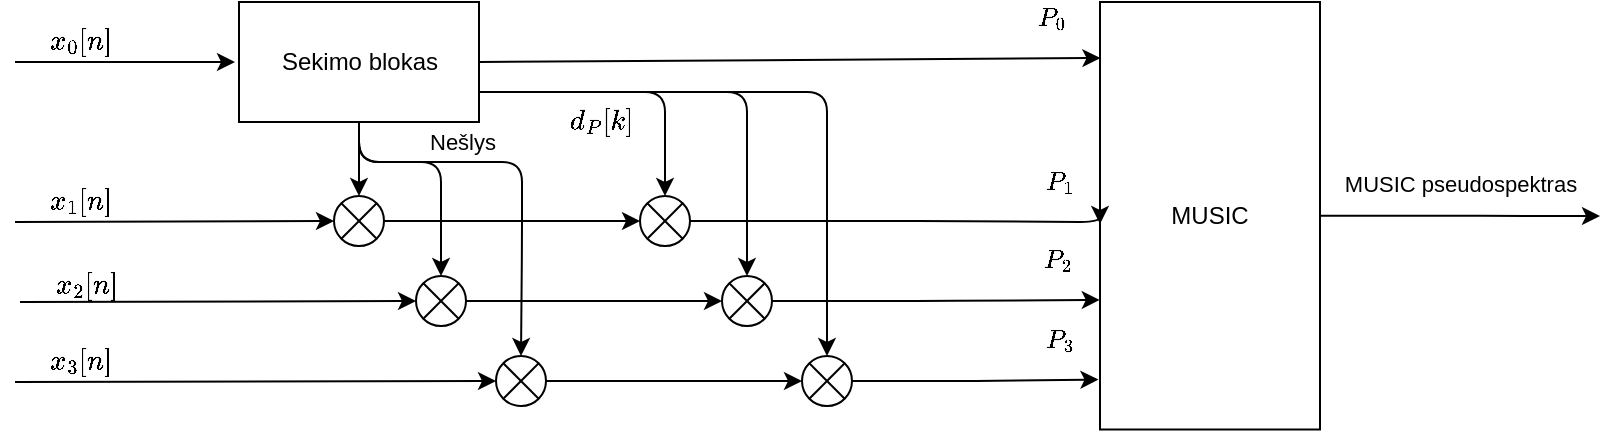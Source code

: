 <mxfile>
    <diagram id="_uO6bgUFnsAU4fkTNqeo" name="Page-1">
        <mxGraphModel dx="844" dy="1568" grid="1" gridSize="10" guides="1" tooltips="1" connect="1" arrows="1" fold="1" page="1" pageScale="1" pageWidth="850" pageHeight="1100" math="1" shadow="0">
            <root>
                <mxCell id="0"/>
                <mxCell id="1" parent="0"/>
                <mxCell id="132" style="edgeStyle=orthogonalEdgeStyle;html=1;exitX=1;exitY=0.5;exitDx=0;exitDy=0;" parent="1" source="71" edge="1">
                    <mxGeometry relative="1" as="geometry">
                        <mxPoint x="850" y="443" as="targetPoint"/>
                    </mxGeometry>
                </mxCell>
                <mxCell id="133" value="MUSIC pseudospektras" style="edgeLabel;html=1;align=center;verticalAlign=middle;resizable=0;points=[];" parent="132" vertex="1" connectable="0">
                    <mxGeometry x="0.194" y="2" relative="1" as="geometry">
                        <mxPoint x="-14" y="-15" as="offset"/>
                    </mxGeometry>
                </mxCell>
                <mxCell id="71" value="MUSIC" style="rounded=0;whiteSpace=wrap;html=1;" parent="1" vertex="1">
                    <mxGeometry x="600" y="336" width="110" height="213.75" as="geometry"/>
                </mxCell>
                <mxCell id="87" style="edgeStyle=none;html=1;exitX=0.5;exitY=1;exitDx=0;exitDy=0;entryX=0.5;entryY=0;entryDx=0;entryDy=0;" parent="1" source="72" target="77" edge="1">
                    <mxGeometry relative="1" as="geometry"/>
                </mxCell>
                <mxCell id="88" value="Nešlys" style="edgeLabel;html=1;align=center;verticalAlign=middle;resizable=0;points=[];" parent="87" vertex="1" connectable="0">
                    <mxGeometry x="-0.622" y="-1" relative="1" as="geometry">
                        <mxPoint x="52" y="3" as="offset"/>
                    </mxGeometry>
                </mxCell>
                <mxCell id="101" style="edgeStyle=none;html=1;exitX=1;exitY=0.5;exitDx=0;exitDy=0;entryX=0.002;entryY=0.131;entryDx=0;entryDy=0;entryPerimeter=0;" parent="1" source="72" target="71" edge="1">
                    <mxGeometry relative="1" as="geometry"/>
                </mxCell>
                <mxCell id="102" value="$$P_0$$" style="edgeLabel;html=1;align=center;verticalAlign=middle;resizable=0;points=[];" parent="101" vertex="1" connectable="0">
                    <mxGeometry x="0.738" y="2" relative="1" as="geometry">
                        <mxPoint x="16" y="-19" as="offset"/>
                    </mxGeometry>
                </mxCell>
                <mxCell id="116" style="edgeStyle=orthogonalEdgeStyle;html=1;exitX=0.5;exitY=1;exitDx=0;exitDy=0;entryX=0.5;entryY=0;entryDx=0;entryDy=0;" parent="1" source="72" target="95" edge="1">
                    <mxGeometry relative="1" as="geometry">
                        <Array as="points">
                            <mxPoint x="230" y="416"/>
                            <mxPoint x="271" y="416"/>
                        </Array>
                    </mxGeometry>
                </mxCell>
                <mxCell id="117" style="edgeStyle=orthogonalEdgeStyle;html=1;exitX=0.5;exitY=1;exitDx=0;exitDy=0;entryX=0.5;entryY=0;entryDx=0;entryDy=0;" parent="1" source="72" target="98" edge="1">
                    <mxGeometry relative="1" as="geometry">
                        <Array as="points">
                            <mxPoint x="230" y="416"/>
                            <mxPoint x="311" y="416"/>
                            <mxPoint x="311" y="455"/>
                            <mxPoint x="311" y="455"/>
                        </Array>
                    </mxGeometry>
                </mxCell>
                <mxCell id="122" style="edgeStyle=orthogonalEdgeStyle;html=1;exitX=1;exitY=0.75;exitDx=0;exitDy=0;entryX=0.5;entryY=0;entryDx=0;entryDy=0;" parent="1" source="72" target="107" edge="1">
                    <mxGeometry relative="1" as="geometry"/>
                </mxCell>
                <mxCell id="124" style="edgeStyle=orthogonalEdgeStyle;html=1;exitX=1;exitY=0.75;exitDx=0;exitDy=0;entryX=0.5;entryY=0;entryDx=0;entryDy=0;" parent="1" source="72" target="110" edge="1">
                    <mxGeometry relative="1" as="geometry"/>
                </mxCell>
                <mxCell id="125" style="edgeStyle=orthogonalEdgeStyle;html=1;exitX=1;exitY=0.75;exitDx=0;exitDy=0;entryX=0.5;entryY=0;entryDx=0;entryDy=0;" parent="1" source="72" target="113" edge="1">
                    <mxGeometry relative="1" as="geometry"/>
                </mxCell>
                <mxCell id="72" value="Sekimo blokas" style="rounded=0;whiteSpace=wrap;html=1;" parent="1" vertex="1">
                    <mxGeometry x="169.5" y="336" width="120" height="60" as="geometry"/>
                </mxCell>
                <mxCell id="74" value="$$x_{0}[n]$$" style="text;html=1;align=center;verticalAlign=middle;resizable=0;points=[];autosize=1;strokeColor=none;fillColor=none;" parent="1" vertex="1">
                    <mxGeometry x="50" y="346" width="80" height="20" as="geometry"/>
                </mxCell>
                <mxCell id="75" value="" style="endArrow=classic;html=1;entryX=0;entryY=0.5;entryDx=0;entryDy=0;" parent="1" edge="1">
                    <mxGeometry width="50" height="50" relative="1" as="geometry">
                        <mxPoint x="57.5" y="366.0" as="sourcePoint"/>
                        <mxPoint x="167.5" y="366.0" as="targetPoint"/>
                    </mxGeometry>
                </mxCell>
                <mxCell id="80" value="$$x_{1}[n]$$" style="text;html=1;align=center;verticalAlign=middle;resizable=0;points=[];autosize=1;strokeColor=none;fillColor=none;" parent="1" vertex="1">
                    <mxGeometry x="50" y="426" width="80" height="20" as="geometry"/>
                </mxCell>
                <mxCell id="81" value="" style="endArrow=classic;html=1;entryX=0;entryY=0.5;entryDx=0;entryDy=0;" parent="1" target="77" edge="1">
                    <mxGeometry width="50" height="50" relative="1" as="geometry">
                        <mxPoint x="57.5" y="446.0" as="sourcePoint"/>
                        <mxPoint x="167.5" y="446.0" as="targetPoint"/>
                    </mxGeometry>
                </mxCell>
                <mxCell id="82" value="$$x_{2}[n]$$" style="text;html=1;align=center;verticalAlign=middle;resizable=0;points=[];autosize=1;strokeColor=none;fillColor=none;" parent="1" vertex="1">
                    <mxGeometry x="52.5" y="468.16" width="80" height="20" as="geometry"/>
                </mxCell>
                <mxCell id="83" value="" style="endArrow=classic;html=1;entryX=0;entryY=0.5;entryDx=0;entryDy=0;" parent="1" target="95" edge="1">
                    <mxGeometry width="50" height="50" relative="1" as="geometry">
                        <mxPoint x="60" y="486" as="sourcePoint"/>
                        <mxPoint x="167.5" y="488.16" as="targetPoint"/>
                    </mxGeometry>
                </mxCell>
                <mxCell id="84" value="$$x_{3}[n]$$" style="text;html=1;align=center;verticalAlign=middle;resizable=0;points=[];autosize=1;strokeColor=none;fillColor=none;" parent="1" vertex="1">
                    <mxGeometry x="50" y="506" width="80" height="20" as="geometry"/>
                </mxCell>
                <mxCell id="85" value="" style="endArrow=classic;html=1;entryX=0;entryY=0.5;entryDx=0;entryDy=0;" parent="1" target="98" edge="1">
                    <mxGeometry width="50" height="50" relative="1" as="geometry">
                        <mxPoint x="57.5" y="526.0" as="sourcePoint"/>
                        <mxPoint x="167.5" y="526.0" as="targetPoint"/>
                    </mxGeometry>
                </mxCell>
                <mxCell id="118" style="edgeStyle=orthogonalEdgeStyle;html=1;exitX=1;exitY=0.5;exitDx=0;exitDy=0;entryX=0;entryY=0.5;entryDx=0;entryDy=0;" parent="1" source="77" target="107" edge="1">
                    <mxGeometry relative="1" as="geometry"/>
                </mxCell>
                <mxCell id="77" value="" style="ellipse;whiteSpace=wrap;html=1;aspect=fixed;" parent="1" vertex="1">
                    <mxGeometry x="217" y="433" width="25" height="25" as="geometry"/>
                </mxCell>
                <mxCell id="78" value="" style="endArrow=none;html=1;exitX=0;exitY=1;exitDx=0;exitDy=0;entryX=1;entryY=0;entryDx=0;entryDy=0;" parent="1" source="77" target="77" edge="1">
                    <mxGeometry width="50" height="50" relative="1" as="geometry">
                        <mxPoint x="12" y="523" as="sourcePoint"/>
                        <mxPoint x="43.25" y="485.5" as="targetPoint"/>
                    </mxGeometry>
                </mxCell>
                <mxCell id="79" value="" style="endArrow=none;html=1;exitX=1;exitY=1;exitDx=0;exitDy=0;entryX=0;entryY=0;entryDx=0;entryDy=0;" parent="1" source="77" target="77" edge="1">
                    <mxGeometry width="50" height="50" relative="1" as="geometry">
                        <mxPoint x="-3.089" y="518.607" as="sourcePoint"/>
                        <mxPoint x="14.589" y="497.393" as="targetPoint"/>
                    </mxGeometry>
                </mxCell>
                <mxCell id="119" style="edgeStyle=orthogonalEdgeStyle;html=1;exitX=1;exitY=0.5;exitDx=0;exitDy=0;entryX=0;entryY=0.5;entryDx=0;entryDy=0;" parent="1" source="95" target="110" edge="1">
                    <mxGeometry relative="1" as="geometry"/>
                </mxCell>
                <mxCell id="95" value="" style="ellipse;whiteSpace=wrap;html=1;aspect=fixed;" parent="1" vertex="1">
                    <mxGeometry x="258" y="473" width="25" height="25" as="geometry"/>
                </mxCell>
                <mxCell id="96" value="" style="endArrow=none;html=1;exitX=0;exitY=1;exitDx=0;exitDy=0;entryX=1;entryY=0;entryDx=0;entryDy=0;" parent="1" source="95" target="95" edge="1">
                    <mxGeometry width="50" height="50" relative="1" as="geometry">
                        <mxPoint x="53" y="563" as="sourcePoint"/>
                        <mxPoint x="84.25" y="525.5" as="targetPoint"/>
                    </mxGeometry>
                </mxCell>
                <mxCell id="97" value="" style="endArrow=none;html=1;exitX=1;exitY=1;exitDx=0;exitDy=0;entryX=0;entryY=0;entryDx=0;entryDy=0;" parent="1" source="95" target="95" edge="1">
                    <mxGeometry width="50" height="50" relative="1" as="geometry">
                        <mxPoint x="37.911" y="558.607" as="sourcePoint"/>
                        <mxPoint x="55.589" y="537.393" as="targetPoint"/>
                    </mxGeometry>
                </mxCell>
                <mxCell id="121" style="edgeStyle=orthogonalEdgeStyle;html=1;exitX=1;exitY=0.5;exitDx=0;exitDy=0;entryX=0;entryY=0.5;entryDx=0;entryDy=0;" parent="1" source="98" target="113" edge="1">
                    <mxGeometry relative="1" as="geometry"/>
                </mxCell>
                <mxCell id="98" value="" style="ellipse;whiteSpace=wrap;html=1;aspect=fixed;" parent="1" vertex="1">
                    <mxGeometry x="298" y="513" width="25" height="25" as="geometry"/>
                </mxCell>
                <mxCell id="99" value="" style="endArrow=none;html=1;exitX=0;exitY=1;exitDx=0;exitDy=0;entryX=1;entryY=0;entryDx=0;entryDy=0;" parent="1" source="98" target="98" edge="1">
                    <mxGeometry width="50" height="50" relative="1" as="geometry">
                        <mxPoint x="42" y="553" as="sourcePoint"/>
                        <mxPoint x="73.25" y="515.5" as="targetPoint"/>
                    </mxGeometry>
                </mxCell>
                <mxCell id="100" value="" style="endArrow=none;html=1;exitX=1;exitY=1;exitDx=0;exitDy=0;entryX=0;entryY=0;entryDx=0;entryDy=0;" parent="1" source="98" target="98" edge="1">
                    <mxGeometry width="50" height="50" relative="1" as="geometry">
                        <mxPoint x="26.911" y="548.607" as="sourcePoint"/>
                        <mxPoint x="44.589" y="527.393" as="targetPoint"/>
                    </mxGeometry>
                </mxCell>
                <mxCell id="126" style="edgeStyle=orthogonalEdgeStyle;html=1;exitX=1;exitY=0.5;exitDx=0;exitDy=0;" parent="1" source="107" edge="1">
                    <mxGeometry relative="1" as="geometry">
                        <mxPoint x="600" y="447" as="targetPoint"/>
                        <Array as="points">
                            <mxPoint x="498" y="446"/>
                            <mxPoint x="600" y="446"/>
                        </Array>
                    </mxGeometry>
                </mxCell>
                <mxCell id="107" value="" style="ellipse;whiteSpace=wrap;html=1;aspect=fixed;" parent="1" vertex="1">
                    <mxGeometry x="370" y="433" width="25" height="25" as="geometry"/>
                </mxCell>
                <mxCell id="108" value="" style="endArrow=none;html=1;exitX=0;exitY=1;exitDx=0;exitDy=0;entryX=1;entryY=0;entryDx=0;entryDy=0;" parent="1" source="107" target="107" edge="1">
                    <mxGeometry width="50" height="50" relative="1" as="geometry">
                        <mxPoint x="165" y="523" as="sourcePoint"/>
                        <mxPoint x="196.25" y="485.5" as="targetPoint"/>
                    </mxGeometry>
                </mxCell>
                <mxCell id="109" value="" style="endArrow=none;html=1;exitX=1;exitY=1;exitDx=0;exitDy=0;entryX=0;entryY=0;entryDx=0;entryDy=0;" parent="1" source="107" target="107" edge="1">
                    <mxGeometry width="50" height="50" relative="1" as="geometry">
                        <mxPoint x="149.911" y="518.607" as="sourcePoint"/>
                        <mxPoint x="167.589" y="497.393" as="targetPoint"/>
                    </mxGeometry>
                </mxCell>
                <mxCell id="127" style="edgeStyle=orthogonalEdgeStyle;html=1;exitX=1;exitY=0.5;exitDx=0;exitDy=0;entryX=-0.001;entryY=0.697;entryDx=0;entryDy=0;entryPerimeter=0;" parent="1" source="110" target="71" edge="1">
                    <mxGeometry relative="1" as="geometry"/>
                </mxCell>
                <mxCell id="110" value="" style="ellipse;whiteSpace=wrap;html=1;aspect=fixed;" parent="1" vertex="1">
                    <mxGeometry x="411" y="473" width="25" height="25" as="geometry"/>
                </mxCell>
                <mxCell id="111" value="" style="endArrow=none;html=1;exitX=0;exitY=1;exitDx=0;exitDy=0;entryX=1;entryY=0;entryDx=0;entryDy=0;" parent="1" source="110" target="110" edge="1">
                    <mxGeometry width="50" height="50" relative="1" as="geometry">
                        <mxPoint x="206" y="563" as="sourcePoint"/>
                        <mxPoint x="237.25" y="525.5" as="targetPoint"/>
                    </mxGeometry>
                </mxCell>
                <mxCell id="112" value="" style="endArrow=none;html=1;exitX=1;exitY=1;exitDx=0;exitDy=0;entryX=0;entryY=0;entryDx=0;entryDy=0;" parent="1" source="110" target="110" edge="1">
                    <mxGeometry width="50" height="50" relative="1" as="geometry">
                        <mxPoint x="190.911" y="558.607" as="sourcePoint"/>
                        <mxPoint x="208.589" y="537.393" as="targetPoint"/>
                    </mxGeometry>
                </mxCell>
                <mxCell id="128" style="edgeStyle=orthogonalEdgeStyle;html=1;exitX=1;exitY=0.5;exitDx=0;exitDy=0;entryX=-0.007;entryY=0.883;entryDx=0;entryDy=0;entryPerimeter=0;" parent="1" source="113" target="71" edge="1">
                    <mxGeometry relative="1" as="geometry"/>
                </mxCell>
                <mxCell id="113" value="" style="ellipse;whiteSpace=wrap;html=1;aspect=fixed;" parent="1" vertex="1">
                    <mxGeometry x="451" y="513" width="25" height="25" as="geometry"/>
                </mxCell>
                <mxCell id="114" value="" style="endArrow=none;html=1;exitX=0;exitY=1;exitDx=0;exitDy=0;entryX=1;entryY=0;entryDx=0;entryDy=0;" parent="1" source="113" target="113" edge="1">
                    <mxGeometry width="50" height="50" relative="1" as="geometry">
                        <mxPoint x="195" y="553" as="sourcePoint"/>
                        <mxPoint x="226.25" y="515.5" as="targetPoint"/>
                    </mxGeometry>
                </mxCell>
                <mxCell id="115" value="" style="endArrow=none;html=1;exitX=1;exitY=1;exitDx=0;exitDy=0;entryX=0;entryY=0;entryDx=0;entryDy=0;" parent="1" source="113" target="113" edge="1">
                    <mxGeometry width="50" height="50" relative="1" as="geometry">
                        <mxPoint x="179.911" y="548.607" as="sourcePoint"/>
                        <mxPoint x="197.589" y="527.393" as="targetPoint"/>
                    </mxGeometry>
                </mxCell>
                <mxCell id="123" value="$$d_P[k]$$" style="text;html=1;align=center;verticalAlign=middle;resizable=0;points=[];autosize=1;strokeColor=none;fillColor=none;" parent="1" vertex="1">
                    <mxGeometry x="310" y="386" width="80" height="20" as="geometry"/>
                </mxCell>
                <mxCell id="129" value="$$P_1$$" style="edgeLabel;html=1;align=center;verticalAlign=middle;resizable=0;points=[];" parent="1" vertex="1" connectable="0">
                    <mxGeometry x="579.997" y="426.001" as="geometry"/>
                </mxCell>
                <mxCell id="130" value="$$P_2$$" style="edgeLabel;html=1;align=center;verticalAlign=middle;resizable=0;points=[];" parent="1" vertex="1" connectable="0">
                    <mxGeometry x="578.997" y="465.001" as="geometry"/>
                </mxCell>
                <mxCell id="131" value="$$P_3$$" style="edgeLabel;html=1;align=center;verticalAlign=middle;resizable=0;points=[];" parent="1" vertex="1" connectable="0">
                    <mxGeometry x="579.997" y="505.001" as="geometry"/>
                </mxCell>
            </root>
        </mxGraphModel>
    </diagram>
</mxfile>